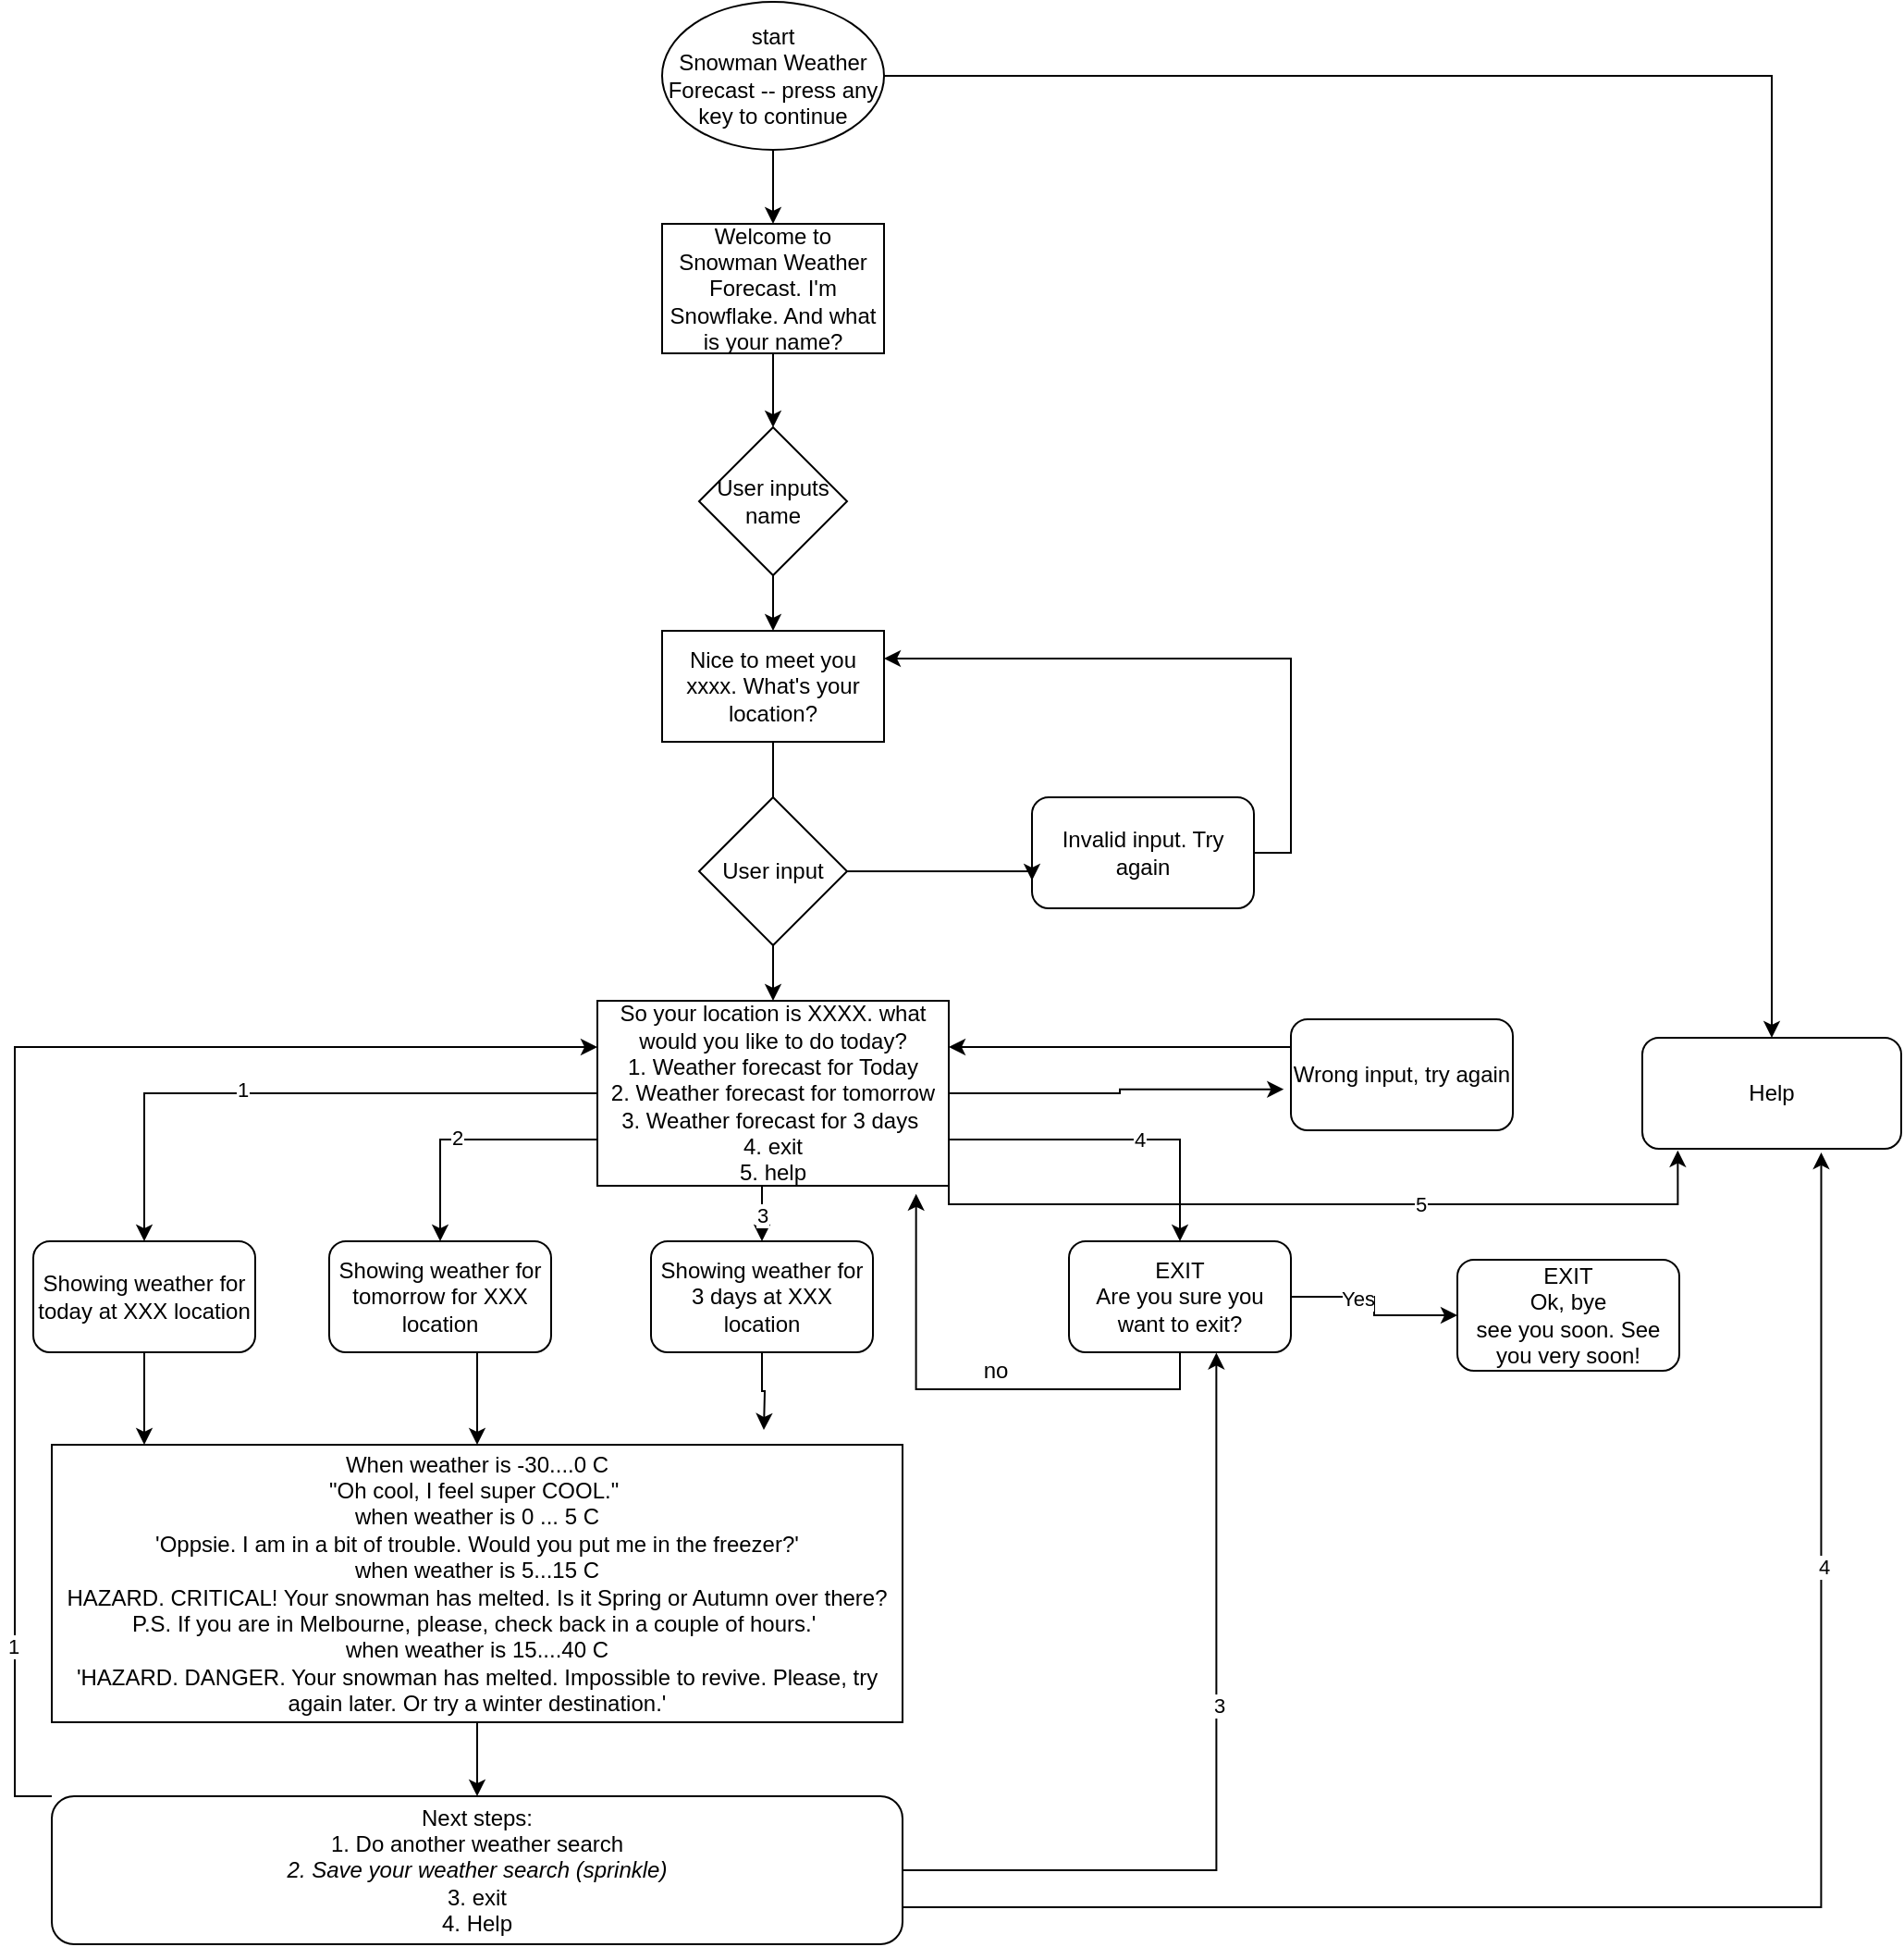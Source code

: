 <mxfile version="13.10.9" type="github">
  <diagram id="MsivO8KTLnRSj79RNSYw" name="Page-1">
    <mxGraphModel dx="925" dy="568" grid="1" gridSize="10" guides="1" tooltips="1" connect="1" arrows="0" fold="1" page="1" pageScale="1" pageWidth="827" pageHeight="1169" math="0" shadow="0">
      <root>
        <mxCell id="0" />
        <mxCell id="1" parent="0" />
        <mxCell id="u9vrd8AwZ9Mhj5PSegty-5" value="" style="edgeStyle=orthogonalEdgeStyle;rounded=0;orthogonalLoop=1;jettySize=auto;html=1;" edge="1" parent="1" source="u9vrd8AwZ9Mhj5PSegty-1" target="u9vrd8AwZ9Mhj5PSegty-4">
          <mxGeometry relative="1" as="geometry" />
        </mxCell>
        <mxCell id="u9vrd8AwZ9Mhj5PSegty-1" value="Welcome to Snowman Weather Forecast. I&#39;m Snowflake. And what is your name?" style="rounded=0;whiteSpace=wrap;html=1;" vertex="1" parent="1">
          <mxGeometry x="360" y="130" width="120" height="70" as="geometry" />
        </mxCell>
        <mxCell id="u9vrd8AwZ9Mhj5PSegty-3" value="" style="edgeStyle=orthogonalEdgeStyle;rounded=0;orthogonalLoop=1;jettySize=auto;html=1;" edge="1" parent="1" source="u9vrd8AwZ9Mhj5PSegty-2" target="u9vrd8AwZ9Mhj5PSegty-1">
          <mxGeometry relative="1" as="geometry" />
        </mxCell>
        <mxCell id="u9vrd8AwZ9Mhj5PSegty-51" style="edgeStyle=orthogonalEdgeStyle;rounded=0;orthogonalLoop=1;jettySize=auto;html=1;exitX=1;exitY=0.5;exitDx=0;exitDy=0;" edge="1" parent="1" source="u9vrd8AwZ9Mhj5PSegty-2" target="u9vrd8AwZ9Mhj5PSegty-49">
          <mxGeometry relative="1" as="geometry" />
        </mxCell>
        <mxCell id="u9vrd8AwZ9Mhj5PSegty-2" value="start&lt;br&gt;Snowman Weather Forecast -- press any key to continue" style="ellipse;whiteSpace=wrap;html=1;" vertex="1" parent="1">
          <mxGeometry x="360" y="10" width="120" height="80" as="geometry" />
        </mxCell>
        <mxCell id="u9vrd8AwZ9Mhj5PSegty-7" value="" style="edgeStyle=orthogonalEdgeStyle;rounded=0;orthogonalLoop=1;jettySize=auto;html=1;" edge="1" parent="1" source="u9vrd8AwZ9Mhj5PSegty-22" target="u9vrd8AwZ9Mhj5PSegty-6">
          <mxGeometry relative="1" as="geometry" />
        </mxCell>
        <mxCell id="u9vrd8AwZ9Mhj5PSegty-4" value="User inputs name" style="rhombus;whiteSpace=wrap;html=1;" vertex="1" parent="1">
          <mxGeometry x="380" y="240" width="80" height="80" as="geometry" />
        </mxCell>
        <mxCell id="u9vrd8AwZ9Mhj5PSegty-40" style="edgeStyle=orthogonalEdgeStyle;rounded=0;orthogonalLoop=1;jettySize=auto;html=1;exitX=0;exitY=0.5;exitDx=0;exitDy=0;" edge="1" parent="1" source="u9vrd8AwZ9Mhj5PSegty-6" target="u9vrd8AwZ9Mhj5PSegty-33">
          <mxGeometry relative="1" as="geometry" />
        </mxCell>
        <mxCell id="u9vrd8AwZ9Mhj5PSegty-58" value="1" style="edgeLabel;html=1;align=center;verticalAlign=middle;resizable=0;points=[];" vertex="1" connectable="0" parent="u9vrd8AwZ9Mhj5PSegty-40">
          <mxGeometry x="0.191" y="-2" relative="1" as="geometry">
            <mxPoint x="1" as="offset" />
          </mxGeometry>
        </mxCell>
        <mxCell id="u9vrd8AwZ9Mhj5PSegty-41" style="edgeStyle=orthogonalEdgeStyle;rounded=0;orthogonalLoop=1;jettySize=auto;html=1;exitX=0;exitY=0.75;exitDx=0;exitDy=0;entryX=0.5;entryY=0;entryDx=0;entryDy=0;" edge="1" parent="1" source="u9vrd8AwZ9Mhj5PSegty-6" target="u9vrd8AwZ9Mhj5PSegty-34">
          <mxGeometry relative="1" as="geometry" />
        </mxCell>
        <mxCell id="u9vrd8AwZ9Mhj5PSegty-59" value="2" style="edgeLabel;html=1;align=center;verticalAlign=middle;resizable=0;points=[];" vertex="1" connectable="0" parent="u9vrd8AwZ9Mhj5PSegty-41">
          <mxGeometry x="0.102" y="-1" relative="1" as="geometry">
            <mxPoint x="1" as="offset" />
          </mxGeometry>
        </mxCell>
        <mxCell id="u9vrd8AwZ9Mhj5PSegty-42" style="edgeStyle=orthogonalEdgeStyle;rounded=0;orthogonalLoop=1;jettySize=auto;html=1;exitX=0.5;exitY=1;exitDx=0;exitDy=0;entryX=0.5;entryY=0;entryDx=0;entryDy=0;" edge="1" parent="1" source="u9vrd8AwZ9Mhj5PSegty-6" target="u9vrd8AwZ9Mhj5PSegty-35">
          <mxGeometry relative="1" as="geometry" />
        </mxCell>
        <mxCell id="u9vrd8AwZ9Mhj5PSegty-60" value="3" style="edgeLabel;html=1;align=center;verticalAlign=middle;resizable=0;points=[];" vertex="1" connectable="0" parent="u9vrd8AwZ9Mhj5PSegty-42">
          <mxGeometry x="0.23" relative="1" as="geometry">
            <mxPoint as="offset" />
          </mxGeometry>
        </mxCell>
        <mxCell id="u9vrd8AwZ9Mhj5PSegty-43" style="edgeStyle=orthogonalEdgeStyle;rounded=0;orthogonalLoop=1;jettySize=auto;html=1;exitX=1;exitY=0.75;exitDx=0;exitDy=0;entryX=0.5;entryY=0;entryDx=0;entryDy=0;" edge="1" parent="1" source="u9vrd8AwZ9Mhj5PSegty-6" target="u9vrd8AwZ9Mhj5PSegty-36">
          <mxGeometry relative="1" as="geometry" />
        </mxCell>
        <mxCell id="u9vrd8AwZ9Mhj5PSegty-61" value="4" style="edgeLabel;html=1;align=center;verticalAlign=middle;resizable=0;points=[];" vertex="1" connectable="0" parent="u9vrd8AwZ9Mhj5PSegty-43">
          <mxGeometry x="0.137" relative="1" as="geometry">
            <mxPoint as="offset" />
          </mxGeometry>
        </mxCell>
        <mxCell id="u9vrd8AwZ9Mhj5PSegty-48" style="edgeStyle=orthogonalEdgeStyle;rounded=0;orthogonalLoop=1;jettySize=auto;html=1;exitX=1;exitY=0.5;exitDx=0;exitDy=0;entryX=-0.032;entryY=0.631;entryDx=0;entryDy=0;entryPerimeter=0;" edge="1" parent="1" source="u9vrd8AwZ9Mhj5PSegty-6" target="u9vrd8AwZ9Mhj5PSegty-37">
          <mxGeometry relative="1" as="geometry" />
        </mxCell>
        <mxCell id="u9vrd8AwZ9Mhj5PSegty-52" style="edgeStyle=orthogonalEdgeStyle;rounded=0;orthogonalLoop=1;jettySize=auto;html=1;exitX=1;exitY=1;exitDx=0;exitDy=0;entryX=0.137;entryY=1.014;entryDx=0;entryDy=0;entryPerimeter=0;" edge="1" parent="1" source="u9vrd8AwZ9Mhj5PSegty-6" target="u9vrd8AwZ9Mhj5PSegty-49">
          <mxGeometry relative="1" as="geometry">
            <Array as="points">
              <mxPoint x="515" y="660" />
              <mxPoint x="909" y="660" />
            </Array>
          </mxGeometry>
        </mxCell>
        <mxCell id="u9vrd8AwZ9Mhj5PSegty-62" value="5" style="edgeLabel;html=1;align=center;verticalAlign=middle;resizable=0;points=[];" vertex="1" connectable="0" parent="u9vrd8AwZ9Mhj5PSegty-52">
          <mxGeometry x="0.219" relative="1" as="geometry">
            <mxPoint x="1" as="offset" />
          </mxGeometry>
        </mxCell>
        <mxCell id="u9vrd8AwZ9Mhj5PSegty-6" value="So your location is XXXX. what would you like to do today?&lt;br&gt;1. Weather forecast for Today&lt;br&gt;2. Weather forecast for tomorrow&lt;br&gt;3. Weather forecast for 3 days&amp;nbsp;&lt;br&gt;4. exit&lt;br&gt;5. help" style="rounded=0;whiteSpace=wrap;html=1;" vertex="1" parent="1">
          <mxGeometry x="325" y="550" width="190" height="100" as="geometry" />
        </mxCell>
        <mxCell id="u9vrd8AwZ9Mhj5PSegty-32" style="edgeStyle=orthogonalEdgeStyle;rounded=0;orthogonalLoop=1;jettySize=auto;html=1;exitX=1;exitY=0.5;exitDx=0;exitDy=0;entryX=1;entryY=0.25;entryDx=0;entryDy=0;" edge="1" parent="1" source="u9vrd8AwZ9Mhj5PSegty-19" target="u9vrd8AwZ9Mhj5PSegty-22">
          <mxGeometry relative="1" as="geometry" />
        </mxCell>
        <mxCell id="u9vrd8AwZ9Mhj5PSegty-19" value="Invalid input. Try again" style="rounded=1;whiteSpace=wrap;html=1;" vertex="1" parent="1">
          <mxGeometry x="560" y="440" width="120" height="60" as="geometry" />
        </mxCell>
        <mxCell id="u9vrd8AwZ9Mhj5PSegty-22" value="Nice to meet you xxxx. What&#39;s your location?" style="rounded=0;whiteSpace=wrap;html=1;" vertex="1" parent="1">
          <mxGeometry x="360" y="350" width="120" height="60" as="geometry" />
        </mxCell>
        <mxCell id="u9vrd8AwZ9Mhj5PSegty-23" value="" style="edgeStyle=orthogonalEdgeStyle;rounded=0;orthogonalLoop=1;jettySize=auto;html=1;" edge="1" parent="1" source="u9vrd8AwZ9Mhj5PSegty-4" target="u9vrd8AwZ9Mhj5PSegty-22">
          <mxGeometry relative="1" as="geometry">
            <mxPoint x="420" y="330" as="sourcePoint" />
            <mxPoint x="420" y="520" as="targetPoint" />
          </mxGeometry>
        </mxCell>
        <mxCell id="u9vrd8AwZ9Mhj5PSegty-31" style="edgeStyle=orthogonalEdgeStyle;rounded=0;orthogonalLoop=1;jettySize=auto;html=1;exitX=1;exitY=0.5;exitDx=0;exitDy=0;entryX=0;entryY=0.75;entryDx=0;entryDy=0;" edge="1" parent="1" source="u9vrd8AwZ9Mhj5PSegty-24" target="u9vrd8AwZ9Mhj5PSegty-19">
          <mxGeometry relative="1" as="geometry">
            <Array as="points">
              <mxPoint x="560" y="480" />
            </Array>
          </mxGeometry>
        </mxCell>
        <mxCell id="u9vrd8AwZ9Mhj5PSegty-24" value="User input" style="rhombus;whiteSpace=wrap;html=1;" vertex="1" parent="1">
          <mxGeometry x="380" y="440" width="80" height="80" as="geometry" />
        </mxCell>
        <mxCell id="u9vrd8AwZ9Mhj5PSegty-44" style="edgeStyle=orthogonalEdgeStyle;rounded=0;orthogonalLoop=1;jettySize=auto;html=1;exitX=0.5;exitY=1;exitDx=0;exitDy=0;" edge="1" parent="1" source="u9vrd8AwZ9Mhj5PSegty-33">
          <mxGeometry relative="1" as="geometry">
            <mxPoint x="80" y="790" as="targetPoint" />
          </mxGeometry>
        </mxCell>
        <mxCell id="u9vrd8AwZ9Mhj5PSegty-33" value="Showing weather for today at XXX location" style="rounded=1;whiteSpace=wrap;html=1;" vertex="1" parent="1">
          <mxGeometry x="20" y="680" width="120" height="60" as="geometry" />
        </mxCell>
        <mxCell id="u9vrd8AwZ9Mhj5PSegty-45" style="edgeStyle=orthogonalEdgeStyle;rounded=0;orthogonalLoop=1;jettySize=auto;html=1;exitX=0.5;exitY=1;exitDx=0;exitDy=0;" edge="1" parent="1" source="u9vrd8AwZ9Mhj5PSegty-34" target="u9vrd8AwZ9Mhj5PSegty-46">
          <mxGeometry relative="1" as="geometry">
            <mxPoint x="240" y="790" as="targetPoint" />
            <Array as="points">
              <mxPoint x="260" y="740" />
            </Array>
          </mxGeometry>
        </mxCell>
        <mxCell id="u9vrd8AwZ9Mhj5PSegty-34" value="Showing weather for tomorrow for XXX location" style="rounded=1;whiteSpace=wrap;html=1;" vertex="1" parent="1">
          <mxGeometry x="180" y="680" width="120" height="60" as="geometry" />
        </mxCell>
        <mxCell id="u9vrd8AwZ9Mhj5PSegty-47" style="edgeStyle=orthogonalEdgeStyle;rounded=0;orthogonalLoop=1;jettySize=auto;html=1;exitX=0.5;exitY=1;exitDx=0;exitDy=0;" edge="1" parent="1" source="u9vrd8AwZ9Mhj5PSegty-35">
          <mxGeometry relative="1" as="geometry">
            <mxPoint x="415" y="782" as="targetPoint" />
          </mxGeometry>
        </mxCell>
        <mxCell id="u9vrd8AwZ9Mhj5PSegty-35" value="Showing weather for 3 days at XXX location" style="rounded=1;whiteSpace=wrap;html=1;" vertex="1" parent="1">
          <mxGeometry x="354" y="680" width="120" height="60" as="geometry" />
        </mxCell>
        <mxCell id="u9vrd8AwZ9Mhj5PSegty-53" style="edgeStyle=orthogonalEdgeStyle;rounded=0;orthogonalLoop=1;jettySize=auto;html=1;exitX=1;exitY=0.5;exitDx=0;exitDy=0;entryX=0;entryY=0.5;entryDx=0;entryDy=0;" edge="1" parent="1" source="u9vrd8AwZ9Mhj5PSegty-36" target="u9vrd8AwZ9Mhj5PSegty-50">
          <mxGeometry relative="1" as="geometry" />
        </mxCell>
        <mxCell id="u9vrd8AwZ9Mhj5PSegty-54" value="Yes" style="edgeLabel;html=1;align=center;verticalAlign=middle;resizable=0;points=[];" vertex="1" connectable="0" parent="u9vrd8AwZ9Mhj5PSegty-53">
          <mxGeometry x="-0.277" y="-1" relative="1" as="geometry">
            <mxPoint as="offset" />
          </mxGeometry>
        </mxCell>
        <mxCell id="u9vrd8AwZ9Mhj5PSegty-55" style="edgeStyle=orthogonalEdgeStyle;rounded=0;orthogonalLoop=1;jettySize=auto;html=1;exitX=0.5;exitY=1;exitDx=0;exitDy=0;entryX=0.907;entryY=1.044;entryDx=0;entryDy=0;entryPerimeter=0;" edge="1" parent="1" source="u9vrd8AwZ9Mhj5PSegty-36" target="u9vrd8AwZ9Mhj5PSegty-6">
          <mxGeometry relative="1" as="geometry" />
        </mxCell>
        <mxCell id="u9vrd8AwZ9Mhj5PSegty-36" value="EXIT&lt;br&gt;Are you sure you want to exit?" style="rounded=1;whiteSpace=wrap;html=1;" vertex="1" parent="1">
          <mxGeometry x="580" y="680" width="120" height="60" as="geometry" />
        </mxCell>
        <mxCell id="u9vrd8AwZ9Mhj5PSegty-39" style="edgeStyle=orthogonalEdgeStyle;rounded=0;orthogonalLoop=1;jettySize=auto;html=1;exitX=0.75;exitY=0;exitDx=0;exitDy=0;entryX=1;entryY=0.25;entryDx=0;entryDy=0;" edge="1" parent="1" source="u9vrd8AwZ9Mhj5PSegty-37" target="u9vrd8AwZ9Mhj5PSegty-6">
          <mxGeometry relative="1" as="geometry">
            <Array as="points">
              <mxPoint x="790" y="575" />
            </Array>
          </mxGeometry>
        </mxCell>
        <mxCell id="u9vrd8AwZ9Mhj5PSegty-37" value="Wrong input, try again" style="rounded=1;whiteSpace=wrap;html=1;" vertex="1" parent="1">
          <mxGeometry x="700" y="560" width="120" height="60" as="geometry" />
        </mxCell>
        <mxCell id="u9vrd8AwZ9Mhj5PSegty-63" style="edgeStyle=orthogonalEdgeStyle;rounded=0;orthogonalLoop=1;jettySize=auto;html=1;exitX=0.5;exitY=1;exitDx=0;exitDy=0;entryX=0.5;entryY=0;entryDx=0;entryDy=0;" edge="1" parent="1" source="u9vrd8AwZ9Mhj5PSegty-46" target="u9vrd8AwZ9Mhj5PSegty-57">
          <mxGeometry relative="1" as="geometry" />
        </mxCell>
        <mxCell id="u9vrd8AwZ9Mhj5PSegty-46" value="When weather is -30....0 C&lt;br&gt;&quot;Oh cool, I feel super COOL.&quot;&amp;nbsp;&lt;br&gt;when weather is 0 ... 5 C&lt;br&gt;&#39;Oppsie. I am in a bit of trouble. Would you put me in the freezer?&#39;&lt;br&gt;when weather is 5...15 C&lt;br&gt;HAZARD. CRITICAL! Your snowman has melted. Is it Spring or Autumn over there? P.S. If you are in Melbourne, please, check back in a couple of hours.&#39;&amp;nbsp;&lt;br&gt;when weather is 15....40 C&lt;br&gt;&#39;HAZARD. DANGER. Your snowman has melted. Impossible to revive. Please, try again later. Or try a winter destination.&#39;" style="rounded=0;whiteSpace=wrap;html=1;" vertex="1" parent="1">
          <mxGeometry x="30" y="790" width="460" height="150" as="geometry" />
        </mxCell>
        <mxCell id="u9vrd8AwZ9Mhj5PSegty-49" value="Help" style="rounded=1;whiteSpace=wrap;html=1;" vertex="1" parent="1">
          <mxGeometry x="890" y="570" width="140" height="60" as="geometry" />
        </mxCell>
        <mxCell id="u9vrd8AwZ9Mhj5PSegty-50" value="EXIT &lt;br&gt;Ok, bye&lt;br&gt;see you soon. See you very soon!" style="rounded=1;whiteSpace=wrap;html=1;" vertex="1" parent="1">
          <mxGeometry x="790" y="690" width="120" height="60" as="geometry" />
        </mxCell>
        <mxCell id="u9vrd8AwZ9Mhj5PSegty-56" value="no" style="text;html=1;align=center;verticalAlign=middle;resizable=0;points=[];autosize=1;" vertex="1" parent="1">
          <mxGeometry x="525" y="740" width="30" height="20" as="geometry" />
        </mxCell>
        <mxCell id="u9vrd8AwZ9Mhj5PSegty-65" style="edgeStyle=orthogonalEdgeStyle;rounded=0;orthogonalLoop=1;jettySize=auto;html=1;exitX=0;exitY=0;exitDx=0;exitDy=0;entryX=0;entryY=0.25;entryDx=0;entryDy=0;" edge="1" parent="1" source="u9vrd8AwZ9Mhj5PSegty-57" target="u9vrd8AwZ9Mhj5PSegty-6">
          <mxGeometry relative="1" as="geometry">
            <Array as="points">
              <mxPoint x="10" y="980" />
              <mxPoint x="10" y="575" />
            </Array>
          </mxGeometry>
        </mxCell>
        <mxCell id="u9vrd8AwZ9Mhj5PSegty-66" value="1" style="edgeLabel;html=1;align=center;verticalAlign=middle;resizable=0;points=[];" vertex="1" connectable="0" parent="u9vrd8AwZ9Mhj5PSegty-65">
          <mxGeometry x="-0.727" y="1" relative="1" as="geometry">
            <mxPoint as="offset" />
          </mxGeometry>
        </mxCell>
        <mxCell id="u9vrd8AwZ9Mhj5PSegty-67" style="edgeStyle=orthogonalEdgeStyle;rounded=0;orthogonalLoop=1;jettySize=auto;html=1;exitX=1;exitY=0.5;exitDx=0;exitDy=0;entryX=0.664;entryY=1.004;entryDx=0;entryDy=0;entryPerimeter=0;" edge="1" parent="1" source="u9vrd8AwZ9Mhj5PSegty-57" target="u9vrd8AwZ9Mhj5PSegty-36">
          <mxGeometry relative="1" as="geometry" />
        </mxCell>
        <mxCell id="u9vrd8AwZ9Mhj5PSegty-68" value="3" style="edgeLabel;html=1;align=center;verticalAlign=middle;resizable=0;points=[];" vertex="1" connectable="0" parent="u9vrd8AwZ9Mhj5PSegty-67">
          <mxGeometry x="0.152" y="-1" relative="1" as="geometry">
            <mxPoint as="offset" />
          </mxGeometry>
        </mxCell>
        <mxCell id="u9vrd8AwZ9Mhj5PSegty-69" style="edgeStyle=orthogonalEdgeStyle;rounded=0;orthogonalLoop=1;jettySize=auto;html=1;exitX=1;exitY=0.5;exitDx=0;exitDy=0;entryX=0.691;entryY=1.033;entryDx=0;entryDy=0;entryPerimeter=0;" edge="1" parent="1" source="u9vrd8AwZ9Mhj5PSegty-57" target="u9vrd8AwZ9Mhj5PSegty-49">
          <mxGeometry relative="1" as="geometry">
            <Array as="points">
              <mxPoint x="490" y="1040" />
              <mxPoint x="987" y="1040" />
            </Array>
          </mxGeometry>
        </mxCell>
        <mxCell id="u9vrd8AwZ9Mhj5PSegty-70" value="4" style="edgeLabel;html=1;align=center;verticalAlign=middle;resizable=0;points=[];" vertex="1" connectable="0" parent="u9vrd8AwZ9Mhj5PSegty-69">
          <mxGeometry x="0.516" y="-1" relative="1" as="geometry">
            <mxPoint as="offset" />
          </mxGeometry>
        </mxCell>
        <mxCell id="u9vrd8AwZ9Mhj5PSegty-57" value="Next steps:&lt;br&gt;1. Do another weather search&lt;br&gt;&lt;i&gt;2. Save your weather search (sprinkle)&lt;br&gt;&lt;/i&gt;3. exit&lt;br&gt;4. Help" style="rounded=1;whiteSpace=wrap;html=1;" vertex="1" parent="1">
          <mxGeometry x="30" y="980" width="460" height="80" as="geometry" />
        </mxCell>
      </root>
    </mxGraphModel>
  </diagram>
</mxfile>
